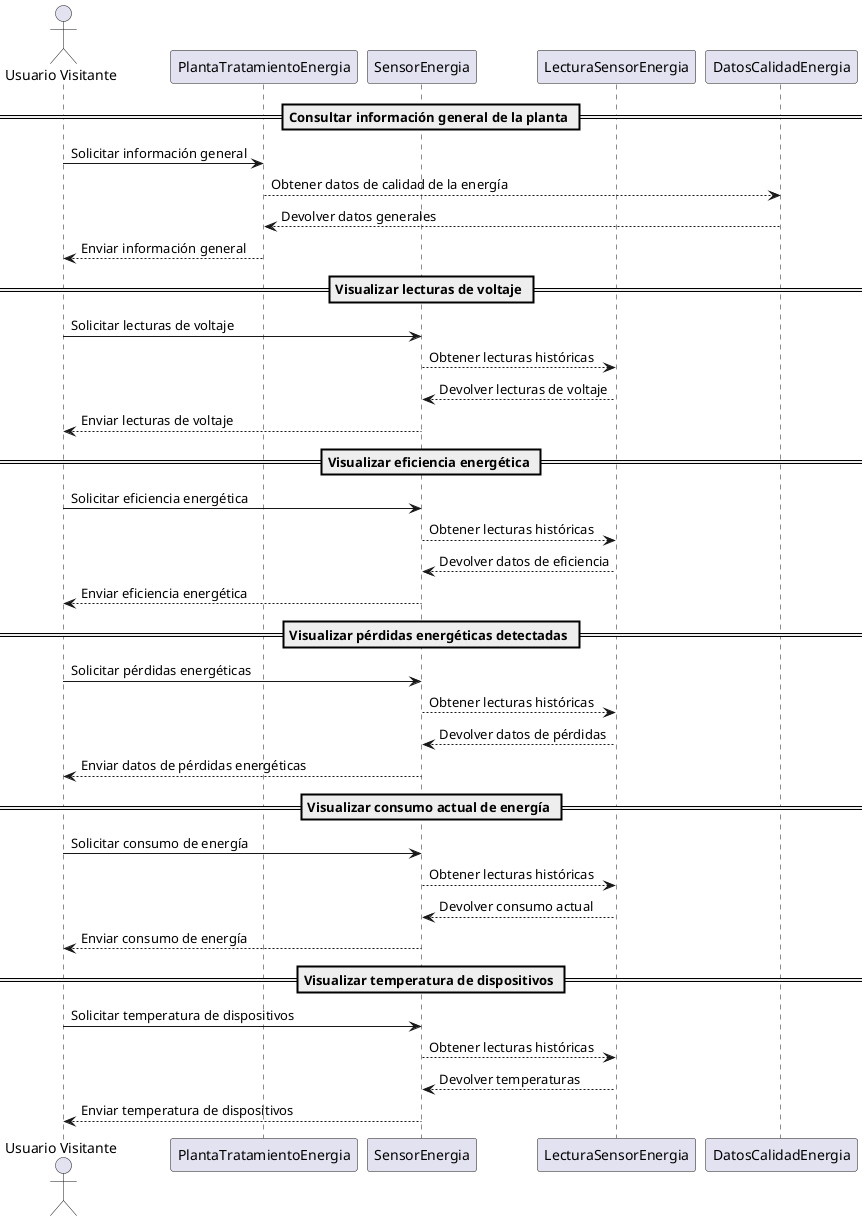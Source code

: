 @startuml
actor "Usuario Visitante" as Visitante

participant "PlantaTratamientoEnergia" as Planta
participant "SensorEnergia" as Sensor
participant "LecturaSensorEnergia" as Lectura
participant "DatosCalidadEnergia" as Datos

== Consultar información general de la planta ==
Visitante -> Planta : Solicitar información general
Planta --> Datos : Obtener datos de calidad de la energía
Datos --> Planta : Devolver datos generales
Planta --> Visitante : Enviar información general

== Visualizar lecturas de voltaje ==
Visitante -> Sensor : Solicitar lecturas de voltaje
Sensor --> Lectura : Obtener lecturas históricas
Lectura --> Sensor : Devolver lecturas de voltaje
Sensor --> Visitante : Enviar lecturas de voltaje

== Visualizar eficiencia energética ==
Visitante -> Sensor : Solicitar eficiencia energética
Sensor --> Lectura : Obtener lecturas históricas
Lectura --> Sensor : Devolver datos de eficiencia
Sensor --> Visitante : Enviar eficiencia energética

== Visualizar pérdidas energéticas detectadas ==
Visitante -> Sensor : Solicitar pérdidas energéticas
Sensor --> Lectura : Obtener lecturas históricas
Lectura --> Sensor : Devolver datos de pérdidas
Sensor --> Visitante : Enviar datos de pérdidas energéticas

== Visualizar consumo actual de energía ==
Visitante -> Sensor : Solicitar consumo de energía
Sensor --> Lectura : Obtener lecturas históricas
Lectura --> Sensor : Devolver consumo actual
Sensor --> Visitante : Enviar consumo de energía

== Visualizar temperatura de dispositivos ==
Visitante -> Sensor : Solicitar temperatura de dispositivos
Sensor --> Lectura : Obtener lecturas históricas
Lectura --> Sensor : Devolver temperaturas
Sensor --> Visitante : Enviar temperatura de dispositivos
@enduml